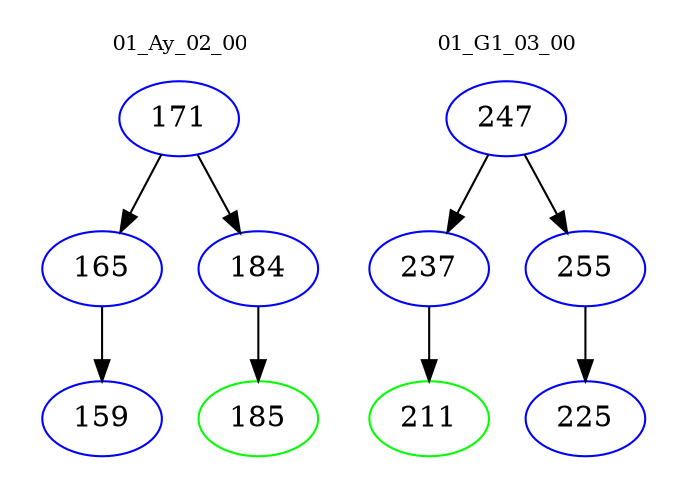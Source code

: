 digraph{
subgraph cluster_0 {
color = white
label = "01_Ay_02_00";
fontsize=10;
T0_171 [label="171", color="blue"]
T0_171 -> T0_165 [color="black"]
T0_165 [label="165", color="blue"]
T0_165 -> T0_159 [color="black"]
T0_159 [label="159", color="blue"]
T0_171 -> T0_184 [color="black"]
T0_184 [label="184", color="blue"]
T0_184 -> T0_185 [color="black"]
T0_185 [label="185", color="green"]
}
subgraph cluster_1 {
color = white
label = "01_G1_03_00";
fontsize=10;
T1_247 [label="247", color="blue"]
T1_247 -> T1_237 [color="black"]
T1_237 [label="237", color="blue"]
T1_237 -> T1_211 [color="black"]
T1_211 [label="211", color="green"]
T1_247 -> T1_255 [color="black"]
T1_255 [label="255", color="blue"]
T1_255 -> T1_225 [color="black"]
T1_225 [label="225", color="blue"]
}
}
